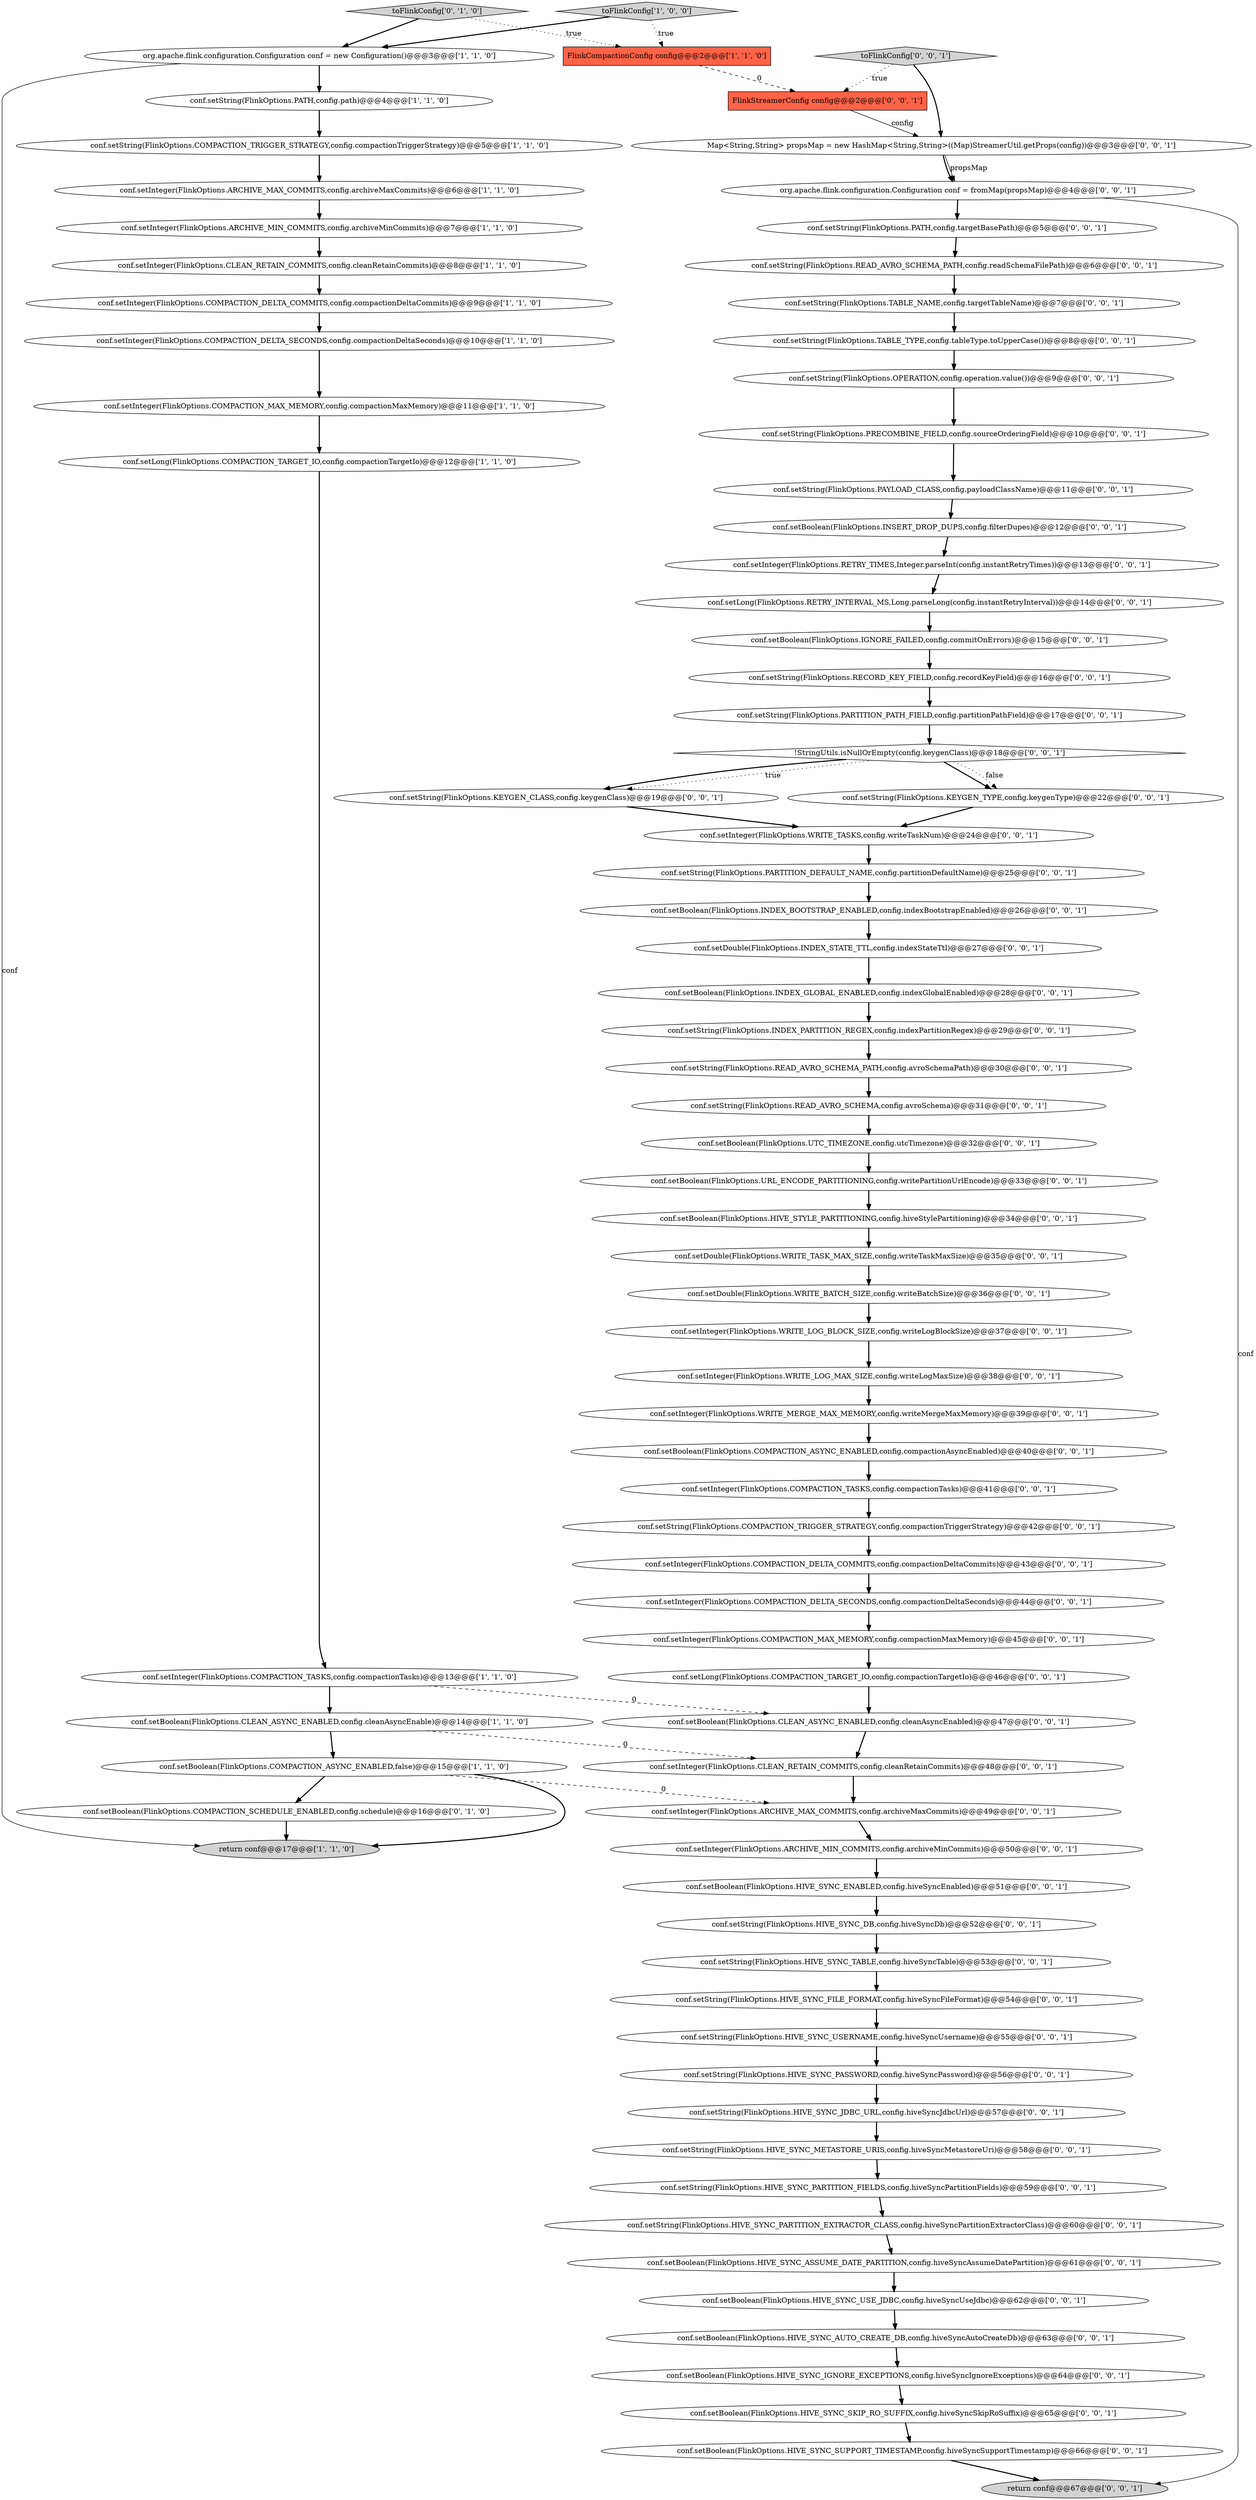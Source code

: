 digraph {
4 [style = filled, label = "conf.setLong(FlinkOptions.COMPACTION_TARGET_IO,config.compactionTargetIo)@@@12@@@['1', '1', '0']", fillcolor = white, shape = ellipse image = "AAA0AAABBB1BBB"];
17 [style = filled, label = "conf.setBoolean(FlinkOptions.COMPACTION_SCHEDULE_ENABLED,config.schedule)@@@16@@@['0', '1', '0']", fillcolor = white, shape = ellipse image = "AAA1AAABBB2BBB"];
9 [style = filled, label = "conf.setInteger(FlinkOptions.COMPACTION_TASKS,config.compactionTasks)@@@13@@@['1', '1', '0']", fillcolor = white, shape = ellipse image = "AAA0AAABBB1BBB"];
46 [style = filled, label = "conf.setString(FlinkOptions.HIVE_SYNC_USERNAME,config.hiveSyncUsername)@@@55@@@['0', '0', '1']", fillcolor = white, shape = ellipse image = "AAA0AAABBB3BBB"];
74 [style = filled, label = "conf.setString(FlinkOptions.OPERATION,config.operation.value())@@@9@@@['0', '0', '1']", fillcolor = white, shape = ellipse image = "AAA0AAABBB3BBB"];
55 [style = filled, label = "conf.setInteger(FlinkOptions.COMPACTION_MAX_MEMORY,config.compactionMaxMemory)@@@45@@@['0', '0', '1']", fillcolor = white, shape = ellipse image = "AAA0AAABBB3BBB"];
48 [style = filled, label = "conf.setString(FlinkOptions.PARTITION_PATH_FIELD,config.partitionPathField)@@@17@@@['0', '0', '1']", fillcolor = white, shape = ellipse image = "AAA0AAABBB3BBB"];
16 [style = filled, label = "toFlinkConfig['0', '1', '0']", fillcolor = lightgray, shape = diamond image = "AAA0AAABBB2BBB"];
50 [style = filled, label = "conf.setInteger(FlinkOptions.WRITE_LOG_BLOCK_SIZE,config.writeLogBlockSize)@@@37@@@['0', '0', '1']", fillcolor = white, shape = ellipse image = "AAA0AAABBB3BBB"];
29 [style = filled, label = "conf.setInteger(FlinkOptions.RETRY_TIMES,Integer.parseInt(config.instantRetryTimes))@@@13@@@['0', '0', '1']", fillcolor = white, shape = ellipse image = "AAA0AAABBB3BBB"];
20 [style = filled, label = "conf.setString(FlinkOptions.TABLE_NAME,config.targetTableName)@@@7@@@['0', '0', '1']", fillcolor = white, shape = ellipse image = "AAA0AAABBB3BBB"];
67 [style = filled, label = "conf.setString(FlinkOptions.READ_AVRO_SCHEMA_PATH,config.readSchemaFilePath)@@@6@@@['0', '0', '1']", fillcolor = white, shape = ellipse image = "AAA0AAABBB3BBB"];
78 [style = filled, label = "conf.setInteger(FlinkOptions.ARCHIVE_MIN_COMMITS,config.archiveMinCommits)@@@50@@@['0', '0', '1']", fillcolor = white, shape = ellipse image = "AAA0AAABBB3BBB"];
80 [style = filled, label = "conf.setBoolean(FlinkOptions.INDEX_BOOTSTRAP_ENABLED,config.indexBootstrapEnabled)@@@26@@@['0', '0', '1']", fillcolor = white, shape = ellipse image = "AAA0AAABBB3BBB"];
23 [style = filled, label = "conf.setInteger(FlinkOptions.WRITE_LOG_MAX_SIZE,config.writeLogMaxSize)@@@38@@@['0', '0', '1']", fillcolor = white, shape = ellipse image = "AAA0AAABBB3BBB"];
40 [style = filled, label = "conf.setDouble(FlinkOptions.INDEX_STATE_TTL,config.indexStateTtl)@@@27@@@['0', '0', '1']", fillcolor = white, shape = ellipse image = "AAA0AAABBB3BBB"];
38 [style = filled, label = "Map<String,String> propsMap = new HashMap<String,String>((Map)StreamerUtil.getProps(config))@@@3@@@['0', '0', '1']", fillcolor = white, shape = ellipse image = "AAA0AAABBB3BBB"];
70 [style = filled, label = "conf.setBoolean(FlinkOptions.UTC_TIMEZONE,config.utcTimezone)@@@32@@@['0', '0', '1']", fillcolor = white, shape = ellipse image = "AAA0AAABBB3BBB"];
71 [style = filled, label = "conf.setInteger(FlinkOptions.ARCHIVE_MAX_COMMITS,config.archiveMaxCommits)@@@49@@@['0', '0', '1']", fillcolor = white, shape = ellipse image = "AAA0AAABBB3BBB"];
18 [style = filled, label = "conf.setString(FlinkOptions.PRECOMBINE_FIELD,config.sourceOrderingField)@@@10@@@['0', '0', '1']", fillcolor = white, shape = ellipse image = "AAA0AAABBB3BBB"];
7 [style = filled, label = "conf.setInteger(FlinkOptions.ARCHIVE_MAX_COMMITS,config.archiveMaxCommits)@@@6@@@['1', '1', '0']", fillcolor = white, shape = ellipse image = "AAA0AAABBB1BBB"];
31 [style = filled, label = "conf.setInteger(FlinkOptions.COMPACTION_TASKS,config.compactionTasks)@@@41@@@['0', '0', '1']", fillcolor = white, shape = ellipse image = "AAA0AAABBB3BBB"];
65 [style = filled, label = "conf.setString(FlinkOptions.READ_AVRO_SCHEMA_PATH,config.avroSchemaPath)@@@30@@@['0', '0', '1']", fillcolor = white, shape = ellipse image = "AAA0AAABBB3BBB"];
62 [style = filled, label = "conf.setString(FlinkOptions.HIVE_SYNC_PARTITION_FIELDS,config.hiveSyncPartitionFields)@@@59@@@['0', '0', '1']", fillcolor = white, shape = ellipse image = "AAA0AAABBB3BBB"];
57 [style = filled, label = "conf.setBoolean(FlinkOptions.COMPACTION_ASYNC_ENABLED,config.compactionAsyncEnabled)@@@40@@@['0', '0', '1']", fillcolor = white, shape = ellipse image = "AAA0AAABBB3BBB"];
27 [style = filled, label = "conf.setBoolean(FlinkOptions.INSERT_DROP_DUPS,config.filterDupes)@@@12@@@['0', '0', '1']", fillcolor = white, shape = ellipse image = "AAA0AAABBB3BBB"];
10 [style = filled, label = "conf.setInteger(FlinkOptions.CLEAN_RETAIN_COMMITS,config.cleanRetainCommits)@@@8@@@['1', '1', '0']", fillcolor = white, shape = ellipse image = "AAA0AAABBB1BBB"];
47 [style = filled, label = "conf.setInteger(FlinkOptions.CLEAN_RETAIN_COMMITS,config.cleanRetainCommits)@@@48@@@['0', '0', '1']", fillcolor = white, shape = ellipse image = "AAA0AAABBB3BBB"];
2 [style = filled, label = "conf.setInteger(FlinkOptions.COMPACTION_MAX_MEMORY,config.compactionMaxMemory)@@@11@@@['1', '1', '0']", fillcolor = white, shape = ellipse image = "AAA0AAABBB1BBB"];
24 [style = filled, label = "conf.setBoolean(FlinkOptions.CLEAN_ASYNC_ENABLED,config.cleanAsyncEnabled)@@@47@@@['0', '0', '1']", fillcolor = white, shape = ellipse image = "AAA0AAABBB3BBB"];
5 [style = filled, label = "conf.setString(FlinkOptions.PATH,config.path)@@@4@@@['1', '1', '0']", fillcolor = white, shape = ellipse image = "AAA0AAABBB1BBB"];
13 [style = filled, label = "conf.setInteger(FlinkOptions.ARCHIVE_MIN_COMMITS,config.archiveMinCommits)@@@7@@@['1', '1', '0']", fillcolor = white, shape = ellipse image = "AAA0AAABBB1BBB"];
22 [style = filled, label = "conf.setString(FlinkOptions.HIVE_SYNC_PASSWORD,config.hiveSyncPassword)@@@56@@@['0', '0', '1']", fillcolor = white, shape = ellipse image = "AAA0AAABBB3BBB"];
33 [style = filled, label = "conf.setString(FlinkOptions.READ_AVRO_SCHEMA,config.avroSchema)@@@31@@@['0', '0', '1']", fillcolor = white, shape = ellipse image = "AAA0AAABBB3BBB"];
44 [style = filled, label = "conf.setBoolean(FlinkOptions.HIVE_STYLE_PARTITIONING,config.hiveStylePartitioning)@@@34@@@['0', '0', '1']", fillcolor = white, shape = ellipse image = "AAA0AAABBB3BBB"];
21 [style = filled, label = "conf.setLong(FlinkOptions.RETRY_INTERVAL_MS,Long.parseLong(config.instantRetryInterval))@@@14@@@['0', '0', '1']", fillcolor = white, shape = ellipse image = "AAA0AAABBB3BBB"];
43 [style = filled, label = "conf.setString(FlinkOptions.KEYGEN_CLASS,config.keygenClass)@@@19@@@['0', '0', '1']", fillcolor = white, shape = ellipse image = "AAA0AAABBB3BBB"];
54 [style = filled, label = "conf.setString(FlinkOptions.PATH,config.targetBasePath)@@@5@@@['0', '0', '1']", fillcolor = white, shape = ellipse image = "AAA0AAABBB3BBB"];
76 [style = filled, label = "conf.setBoolean(FlinkOptions.HIVE_SYNC_IGNORE_EXCEPTIONS,config.hiveSyncIgnoreExceptions)@@@64@@@['0', '0', '1']", fillcolor = white, shape = ellipse image = "AAA0AAABBB3BBB"];
19 [style = filled, label = "conf.setBoolean(FlinkOptions.HIVE_SYNC_ASSUME_DATE_PARTITION,config.hiveSyncAssumeDatePartition)@@@61@@@['0', '0', '1']", fillcolor = white, shape = ellipse image = "AAA0AAABBB3BBB"];
60 [style = filled, label = "conf.setInteger(FlinkOptions.COMPACTION_DELTA_SECONDS,config.compactionDeltaSeconds)@@@44@@@['0', '0', '1']", fillcolor = white, shape = ellipse image = "AAA0AAABBB3BBB"];
8 [style = filled, label = "conf.setBoolean(FlinkOptions.CLEAN_ASYNC_ENABLED,config.cleanAsyncEnable)@@@14@@@['1', '1', '0']", fillcolor = white, shape = ellipse image = "AAA0AAABBB1BBB"];
81 [style = filled, label = "conf.setBoolean(FlinkOptions.HIVE_SYNC_AUTO_CREATE_DB,config.hiveSyncAutoCreateDb)@@@63@@@['0', '0', '1']", fillcolor = white, shape = ellipse image = "AAA0AAABBB3BBB"];
41 [style = filled, label = "conf.setBoolean(FlinkOptions.URL_ENCODE_PARTITIONING,config.writePartitionUrlEncode)@@@33@@@['0', '0', '1']", fillcolor = white, shape = ellipse image = "AAA0AAABBB3BBB"];
75 [style = filled, label = "conf.setInteger(FlinkOptions.WRITE_TASKS,config.writeTaskNum)@@@24@@@['0', '0', '1']", fillcolor = white, shape = ellipse image = "AAA0AAABBB3BBB"];
1 [style = filled, label = "conf.setString(FlinkOptions.COMPACTION_TRIGGER_STRATEGY,config.compactionTriggerStrategy)@@@5@@@['1', '1', '0']", fillcolor = white, shape = ellipse image = "AAA0AAABBB1BBB"];
79 [style = filled, label = "conf.setString(FlinkOptions.KEYGEN_TYPE,config.keygenType)@@@22@@@['0', '0', '1']", fillcolor = white, shape = ellipse image = "AAA0AAABBB3BBB"];
32 [style = filled, label = "conf.setBoolean(FlinkOptions.HIVE_SYNC_SKIP_RO_SUFFIX,config.hiveSyncSkipRoSuffix)@@@65@@@['0', '0', '1']", fillcolor = white, shape = ellipse image = "AAA0AAABBB3BBB"];
73 [style = filled, label = "conf.setString(FlinkOptions.TABLE_TYPE,config.tableType.toUpperCase())@@@8@@@['0', '0', '1']", fillcolor = white, shape = ellipse image = "AAA0AAABBB3BBB"];
61 [style = filled, label = "conf.setBoolean(FlinkOptions.HIVE_SYNC_ENABLED,config.hiveSyncEnabled)@@@51@@@['0', '0', '1']", fillcolor = white, shape = ellipse image = "AAA0AAABBB3BBB"];
6 [style = filled, label = "FlinkCompactionConfig config@@@2@@@['1', '1', '0']", fillcolor = tomato, shape = box image = "AAA0AAABBB1BBB"];
36 [style = filled, label = "conf.setString(FlinkOptions.PAYLOAD_CLASS,config.payloadClassName)@@@11@@@['0', '0', '1']", fillcolor = white, shape = ellipse image = "AAA0AAABBB3BBB"];
59 [style = filled, label = "conf.setDouble(FlinkOptions.WRITE_BATCH_SIZE,config.writeBatchSize)@@@36@@@['0', '0', '1']", fillcolor = white, shape = ellipse image = "AAA0AAABBB3BBB"];
69 [style = filled, label = "conf.setString(FlinkOptions.RECORD_KEY_FIELD,config.recordKeyField)@@@16@@@['0', '0', '1']", fillcolor = white, shape = ellipse image = "AAA0AAABBB3BBB"];
28 [style = filled, label = "conf.setInteger(FlinkOptions.WRITE_MERGE_MAX_MEMORY,config.writeMergeMaxMemory)@@@39@@@['0', '0', '1']", fillcolor = white, shape = ellipse image = "AAA0AAABBB3BBB"];
39 [style = filled, label = "conf.setString(FlinkOptions.HIVE_SYNC_JDBC_URL,config.hiveSyncJdbcUrl)@@@57@@@['0', '0', '1']", fillcolor = white, shape = ellipse image = "AAA0AAABBB3BBB"];
52 [style = filled, label = "conf.setInteger(FlinkOptions.COMPACTION_DELTA_COMMITS,config.compactionDeltaCommits)@@@43@@@['0', '0', '1']", fillcolor = white, shape = ellipse image = "AAA0AAABBB3BBB"];
51 [style = filled, label = "return conf@@@67@@@['0', '0', '1']", fillcolor = lightgray, shape = ellipse image = "AAA0AAABBB3BBB"];
25 [style = filled, label = "conf.setString(FlinkOptions.INDEX_PARTITION_REGEX,config.indexPartitionRegex)@@@29@@@['0', '0', '1']", fillcolor = white, shape = ellipse image = "AAA0AAABBB3BBB"];
34 [style = filled, label = "conf.setBoolean(FlinkOptions.HIVE_SYNC_SUPPORT_TIMESTAMP,config.hiveSyncSupportTimestamp)@@@66@@@['0', '0', '1']", fillcolor = white, shape = ellipse image = "AAA0AAABBB3BBB"];
3 [style = filled, label = "conf.setInteger(FlinkOptions.COMPACTION_DELTA_SECONDS,config.compactionDeltaSeconds)@@@10@@@['1', '1', '0']", fillcolor = white, shape = ellipse image = "AAA0AAABBB1BBB"];
64 [style = filled, label = "conf.setString(FlinkOptions.HIVE_SYNC_FILE_FORMAT,config.hiveSyncFileFormat)@@@54@@@['0', '0', '1']", fillcolor = white, shape = ellipse image = "AAA0AAABBB3BBB"];
11 [style = filled, label = "return conf@@@17@@@['1', '1', '0']", fillcolor = lightgray, shape = ellipse image = "AAA0AAABBB1BBB"];
14 [style = filled, label = "conf.setInteger(FlinkOptions.COMPACTION_DELTA_COMMITS,config.compactionDeltaCommits)@@@9@@@['1', '1', '0']", fillcolor = white, shape = ellipse image = "AAA0AAABBB1BBB"];
45 [style = filled, label = "conf.setLong(FlinkOptions.COMPACTION_TARGET_IO,config.compactionTargetIo)@@@46@@@['0', '0', '1']", fillcolor = white, shape = ellipse image = "AAA0AAABBB3BBB"];
35 [style = filled, label = "FlinkStreamerConfig config@@@2@@@['0', '0', '1']", fillcolor = tomato, shape = box image = "AAA0AAABBB3BBB"];
0 [style = filled, label = "toFlinkConfig['1', '0', '0']", fillcolor = lightgray, shape = diamond image = "AAA0AAABBB1BBB"];
49 [style = filled, label = "conf.setString(FlinkOptions.HIVE_SYNC_PARTITION_EXTRACTOR_CLASS,config.hiveSyncPartitionExtractorClass)@@@60@@@['0', '0', '1']", fillcolor = white, shape = ellipse image = "AAA0AAABBB3BBB"];
68 [style = filled, label = "org.apache.flink.configuration.Configuration conf = fromMap(propsMap)@@@4@@@['0', '0', '1']", fillcolor = white, shape = ellipse image = "AAA0AAABBB3BBB"];
30 [style = filled, label = "conf.setString(FlinkOptions.HIVE_SYNC_DB,config.hiveSyncDb)@@@52@@@['0', '0', '1']", fillcolor = white, shape = ellipse image = "AAA0AAABBB3BBB"];
72 [style = filled, label = "conf.setBoolean(FlinkOptions.HIVE_SYNC_USE_JDBC,config.hiveSyncUseJdbc)@@@62@@@['0', '0', '1']", fillcolor = white, shape = ellipse image = "AAA0AAABBB3BBB"];
56 [style = filled, label = "!StringUtils.isNullOrEmpty(config.keygenClass)@@@18@@@['0', '0', '1']", fillcolor = white, shape = diamond image = "AAA0AAABBB3BBB"];
63 [style = filled, label = "conf.setString(FlinkOptions.PARTITION_DEFAULT_NAME,config.partitionDefaultName)@@@25@@@['0', '0', '1']", fillcolor = white, shape = ellipse image = "AAA0AAABBB3BBB"];
12 [style = filled, label = "conf.setBoolean(FlinkOptions.COMPACTION_ASYNC_ENABLED,false)@@@15@@@['1', '1', '0']", fillcolor = white, shape = ellipse image = "AAA0AAABBB1BBB"];
58 [style = filled, label = "conf.setDouble(FlinkOptions.WRITE_TASK_MAX_SIZE,config.writeTaskMaxSize)@@@35@@@['0', '0', '1']", fillcolor = white, shape = ellipse image = "AAA0AAABBB3BBB"];
66 [style = filled, label = "toFlinkConfig['0', '0', '1']", fillcolor = lightgray, shape = diamond image = "AAA0AAABBB3BBB"];
26 [style = filled, label = "conf.setString(FlinkOptions.COMPACTION_TRIGGER_STRATEGY,config.compactionTriggerStrategy)@@@42@@@['0', '0', '1']", fillcolor = white, shape = ellipse image = "AAA0AAABBB3BBB"];
37 [style = filled, label = "conf.setString(FlinkOptions.HIVE_SYNC_TABLE,config.hiveSyncTable)@@@53@@@['0', '0', '1']", fillcolor = white, shape = ellipse image = "AAA0AAABBB3BBB"];
53 [style = filled, label = "conf.setBoolean(FlinkOptions.INDEX_GLOBAL_ENABLED,config.indexGlobalEnabled)@@@28@@@['0', '0', '1']", fillcolor = white, shape = ellipse image = "AAA0AAABBB3BBB"];
77 [style = filled, label = "conf.setBoolean(FlinkOptions.IGNORE_FAILED,config.commitOnErrors)@@@15@@@['0', '0', '1']", fillcolor = white, shape = ellipse image = "AAA0AAABBB3BBB"];
15 [style = filled, label = "org.apache.flink.configuration.Configuration conf = new Configuration()@@@3@@@['1', '1', '0']", fillcolor = white, shape = ellipse image = "AAA0AAABBB1BBB"];
42 [style = filled, label = "conf.setString(FlinkOptions.HIVE_SYNC_METASTORE_URIS,config.hiveSyncMetastoreUri)@@@58@@@['0', '0', '1']", fillcolor = white, shape = ellipse image = "AAA0AAABBB3BBB"];
0->6 [style = dotted, label="true"];
2->4 [style = bold, label=""];
14->3 [style = bold, label=""];
24->47 [style = bold, label=""];
74->18 [style = bold, label=""];
65->33 [style = bold, label=""];
56->79 [style = bold, label=""];
5->1 [style = bold, label=""];
68->51 [style = solid, label="conf"];
39->42 [style = bold, label=""];
54->67 [style = bold, label=""];
40->53 [style = bold, label=""];
72->81 [style = bold, label=""];
53->25 [style = bold, label=""];
38->68 [style = bold, label=""];
16->6 [style = dotted, label="true"];
7->13 [style = bold, label=""];
48->56 [style = bold, label=""];
0->15 [style = bold, label=""];
26->52 [style = bold, label=""];
37->64 [style = bold, label=""];
60->55 [style = bold, label=""];
4->9 [style = bold, label=""];
64->46 [style = bold, label=""];
19->72 [style = bold, label=""];
13->10 [style = bold, label=""];
12->71 [style = dashed, label="0"];
9->24 [style = dashed, label="0"];
58->59 [style = bold, label=""];
71->78 [style = bold, label=""];
29->21 [style = bold, label=""];
33->70 [style = bold, label=""];
8->47 [style = dashed, label="0"];
68->54 [style = bold, label=""];
46->22 [style = bold, label=""];
41->44 [style = bold, label=""];
28->57 [style = bold, label=""];
79->75 [style = bold, label=""];
34->51 [style = bold, label=""];
15->11 [style = solid, label="conf"];
31->26 [style = bold, label=""];
80->40 [style = bold, label=""];
78->61 [style = bold, label=""];
15->5 [style = bold, label=""];
17->11 [style = bold, label=""];
70->41 [style = bold, label=""];
35->38 [style = solid, label="config"];
32->34 [style = bold, label=""];
21->77 [style = bold, label=""];
10->14 [style = bold, label=""];
44->58 [style = bold, label=""];
77->69 [style = bold, label=""];
3->2 [style = bold, label=""];
38->68 [style = solid, label="propsMap"];
61->30 [style = bold, label=""];
12->17 [style = bold, label=""];
49->19 [style = bold, label=""];
63->80 [style = bold, label=""];
50->23 [style = bold, label=""];
1->7 [style = bold, label=""];
76->32 [style = bold, label=""];
75->63 [style = bold, label=""];
56->43 [style = dotted, label="true"];
22->39 [style = bold, label=""];
66->35 [style = dotted, label="true"];
36->27 [style = bold, label=""];
62->49 [style = bold, label=""];
56->43 [style = bold, label=""];
25->65 [style = bold, label=""];
8->12 [style = bold, label=""];
73->74 [style = bold, label=""];
30->37 [style = bold, label=""];
69->48 [style = bold, label=""];
59->50 [style = bold, label=""];
16->15 [style = bold, label=""];
57->31 [style = bold, label=""];
81->76 [style = bold, label=""];
27->29 [style = bold, label=""];
55->45 [style = bold, label=""];
45->24 [style = bold, label=""];
67->20 [style = bold, label=""];
56->79 [style = dotted, label="false"];
52->60 [style = bold, label=""];
20->73 [style = bold, label=""];
6->35 [style = dashed, label="0"];
66->38 [style = bold, label=""];
12->11 [style = bold, label=""];
18->36 [style = bold, label=""];
43->75 [style = bold, label=""];
23->28 [style = bold, label=""];
9->8 [style = bold, label=""];
47->71 [style = bold, label=""];
42->62 [style = bold, label=""];
}
